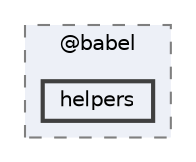digraph "pkiclassroomrescheduler/src/main/frontend/node_modules/@babel/helpers"
{
 // LATEX_PDF_SIZE
  bgcolor="transparent";
  edge [fontname=Helvetica,fontsize=10,labelfontname=Helvetica,labelfontsize=10];
  node [fontname=Helvetica,fontsize=10,shape=box,height=0.2,width=0.4];
  compound=true
  subgraph clusterdir_bc8070c8b402176472541bb6f0cba6df {
    graph [ bgcolor="#edf0f7", pencolor="grey50", label="@babel", fontname=Helvetica,fontsize=10 style="filled,dashed", URL="dir_bc8070c8b402176472541bb6f0cba6df.html",tooltip=""]
  dir_153cf18641f24fbc5eed4b2aa9f37e77 [label="helpers", fillcolor="#edf0f7", color="grey25", style="filled,bold", URL="dir_153cf18641f24fbc5eed4b2aa9f37e77.html",tooltip=""];
  }
}
